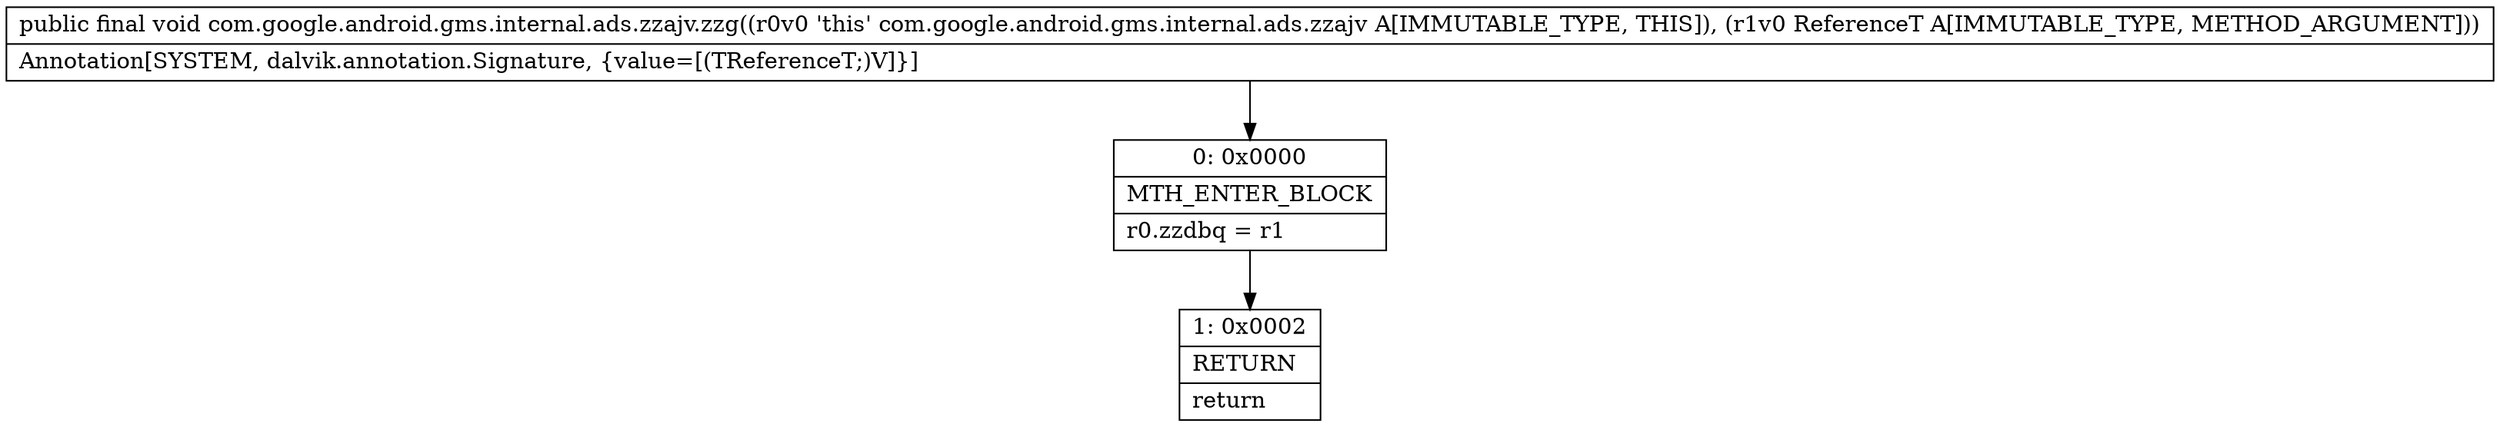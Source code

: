 digraph "CFG forcom.google.android.gms.internal.ads.zzajv.zzg(Ljava\/lang\/Object;)V" {
Node_0 [shape=record,label="{0\:\ 0x0000|MTH_ENTER_BLOCK\l|r0.zzdbq = r1\l}"];
Node_1 [shape=record,label="{1\:\ 0x0002|RETURN\l|return\l}"];
MethodNode[shape=record,label="{public final void com.google.android.gms.internal.ads.zzajv.zzg((r0v0 'this' com.google.android.gms.internal.ads.zzajv A[IMMUTABLE_TYPE, THIS]), (r1v0 ReferenceT A[IMMUTABLE_TYPE, METHOD_ARGUMENT]))  | Annotation[SYSTEM, dalvik.annotation.Signature, \{value=[(TReferenceT;)V]\}]\l}"];
MethodNode -> Node_0;
Node_0 -> Node_1;
}


